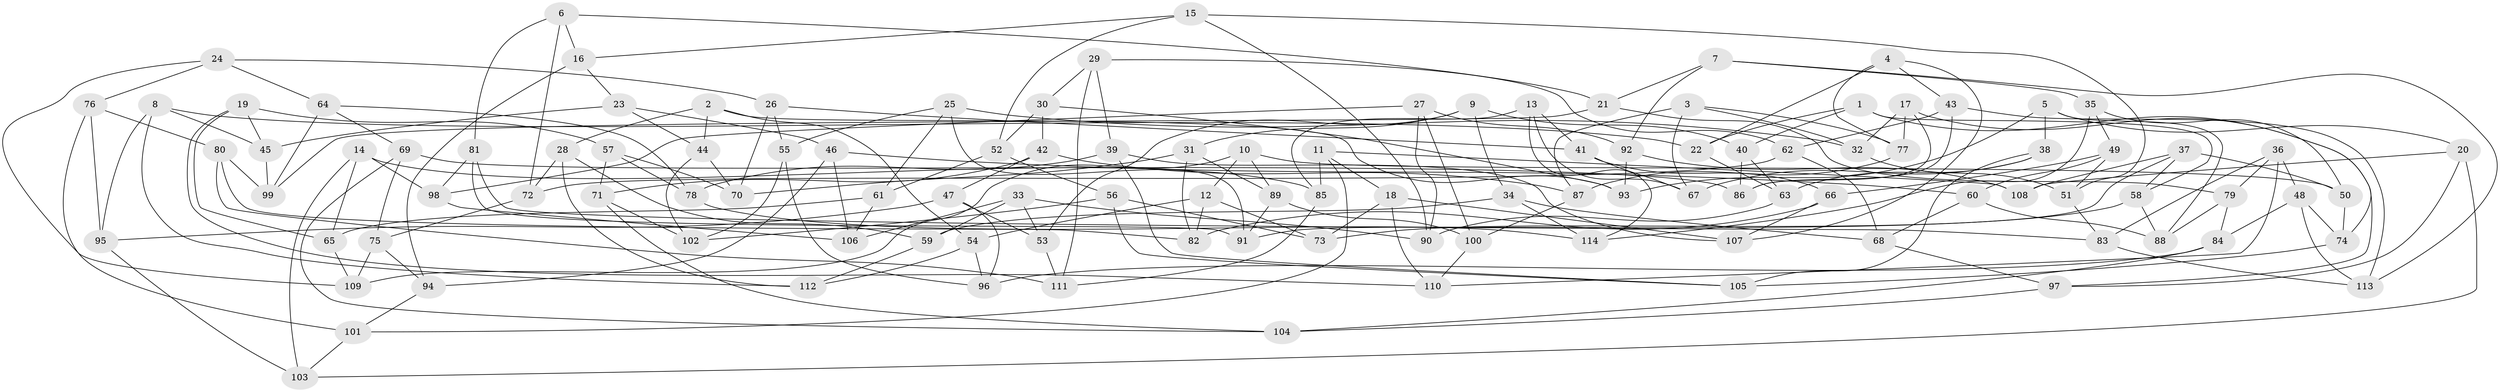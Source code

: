 // coarse degree distribution, {10: 0.10810810810810811, 9: 0.10810810810810811, 12: 0.05405405405405406, 5: 0.16216216216216217, 11: 0.08108108108108109, 6: 0.13513513513513514, 7: 0.08108108108108109, 8: 0.08108108108108109, 4: 0.13513513513513514, 3: 0.05405405405405406}
// Generated by graph-tools (version 1.1) at 2025/53/03/04/25 22:53:59]
// undirected, 114 vertices, 228 edges
graph export_dot {
  node [color=gray90,style=filled];
  1;
  2;
  3;
  4;
  5;
  6;
  7;
  8;
  9;
  10;
  11;
  12;
  13;
  14;
  15;
  16;
  17;
  18;
  19;
  20;
  21;
  22;
  23;
  24;
  25;
  26;
  27;
  28;
  29;
  30;
  31;
  32;
  33;
  34;
  35;
  36;
  37;
  38;
  39;
  40;
  41;
  42;
  43;
  44;
  45;
  46;
  47;
  48;
  49;
  50;
  51;
  52;
  53;
  54;
  55;
  56;
  57;
  58;
  59;
  60;
  61;
  62;
  63;
  64;
  65;
  66;
  67;
  68;
  69;
  70;
  71;
  72;
  73;
  74;
  75;
  76;
  77;
  78;
  79;
  80;
  81;
  82;
  83;
  84;
  85;
  86;
  87;
  88;
  89;
  90;
  91;
  92;
  93;
  94;
  95;
  96;
  97;
  98;
  99;
  100;
  101;
  102;
  103;
  104;
  105;
  106;
  107;
  108;
  109;
  110;
  111;
  112;
  113;
  114;
  1 -- 22;
  1 -- 97;
  1 -- 40;
  1 -- 58;
  2 -- 28;
  2 -- 54;
  2 -- 93;
  2 -- 44;
  3 -- 32;
  3 -- 77;
  3 -- 67;
  3 -- 87;
  4 -- 77;
  4 -- 43;
  4 -- 22;
  4 -- 107;
  5 -- 38;
  5 -- 20;
  5 -- 88;
  5 -- 93;
  6 -- 21;
  6 -- 81;
  6 -- 16;
  6 -- 72;
  7 -- 92;
  7 -- 21;
  7 -- 35;
  7 -- 113;
  8 -- 45;
  8 -- 22;
  8 -- 112;
  8 -- 95;
  9 -- 34;
  9 -- 53;
  9 -- 40;
  9 -- 31;
  10 -- 89;
  10 -- 50;
  10 -- 12;
  10 -- 109;
  11 -- 18;
  11 -- 85;
  11 -- 108;
  11 -- 101;
  12 -- 54;
  12 -- 82;
  12 -- 73;
  13 -- 67;
  13 -- 85;
  13 -- 41;
  13 -- 114;
  14 -- 65;
  14 -- 98;
  14 -- 103;
  14 -- 85;
  15 -- 51;
  15 -- 52;
  15 -- 16;
  15 -- 90;
  16 -- 23;
  16 -- 94;
  17 -- 86;
  17 -- 74;
  17 -- 77;
  17 -- 32;
  18 -- 110;
  18 -- 73;
  18 -- 107;
  19 -- 45;
  19 -- 65;
  19 -- 57;
  19 -- 110;
  20 -- 103;
  20 -- 97;
  20 -- 108;
  21 -- 99;
  21 -- 79;
  22 -- 63;
  23 -- 46;
  23 -- 44;
  23 -- 45;
  24 -- 76;
  24 -- 26;
  24 -- 109;
  24 -- 64;
  25 -- 61;
  25 -- 55;
  25 -- 91;
  25 -- 32;
  26 -- 55;
  26 -- 70;
  26 -- 41;
  27 -- 90;
  27 -- 100;
  27 -- 98;
  27 -- 92;
  28 -- 59;
  28 -- 112;
  28 -- 72;
  29 -- 62;
  29 -- 30;
  29 -- 39;
  29 -- 111;
  30 -- 93;
  30 -- 52;
  30 -- 42;
  31 -- 70;
  31 -- 89;
  31 -- 82;
  32 -- 51;
  33 -- 59;
  33 -- 106;
  33 -- 90;
  33 -- 53;
  34 -- 59;
  34 -- 114;
  34 -- 68;
  35 -- 50;
  35 -- 114;
  35 -- 49;
  36 -- 110;
  36 -- 79;
  36 -- 83;
  36 -- 48;
  37 -- 50;
  37 -- 58;
  37 -- 108;
  37 -- 91;
  38 -- 105;
  38 -- 67;
  38 -- 63;
  39 -- 78;
  39 -- 105;
  39 -- 107;
  40 -- 63;
  40 -- 86;
  41 -- 66;
  41 -- 67;
  42 -- 47;
  42 -- 71;
  42 -- 87;
  43 -- 113;
  43 -- 86;
  43 -- 62;
  44 -- 102;
  44 -- 70;
  45 -- 99;
  46 -- 94;
  46 -- 60;
  46 -- 106;
  47 -- 95;
  47 -- 53;
  47 -- 96;
  48 -- 84;
  48 -- 74;
  48 -- 113;
  49 -- 60;
  49 -- 51;
  49 -- 66;
  50 -- 74;
  51 -- 83;
  52 -- 61;
  52 -- 56;
  53 -- 111;
  54 -- 96;
  54 -- 112;
  55 -- 102;
  55 -- 96;
  56 -- 73;
  56 -- 105;
  56 -- 102;
  57 -- 78;
  57 -- 71;
  57 -- 70;
  58 -- 73;
  58 -- 88;
  59 -- 112;
  60 -- 88;
  60 -- 68;
  61 -- 106;
  61 -- 65;
  62 -- 72;
  62 -- 68;
  63 -- 90;
  64 -- 69;
  64 -- 78;
  64 -- 99;
  65 -- 109;
  66 -- 107;
  66 -- 82;
  68 -- 97;
  69 -- 104;
  69 -- 75;
  69 -- 86;
  71 -- 104;
  71 -- 102;
  72 -- 75;
  74 -- 105;
  75 -- 109;
  75 -- 94;
  76 -- 95;
  76 -- 101;
  76 -- 80;
  77 -- 87;
  78 -- 114;
  79 -- 88;
  79 -- 84;
  80 -- 99;
  80 -- 82;
  80 -- 111;
  81 -- 91;
  81 -- 83;
  81 -- 98;
  83 -- 113;
  84 -- 104;
  84 -- 96;
  85 -- 111;
  87 -- 100;
  89 -- 91;
  89 -- 100;
  92 -- 93;
  92 -- 108;
  94 -- 101;
  95 -- 103;
  97 -- 104;
  98 -- 106;
  100 -- 110;
  101 -- 103;
}
